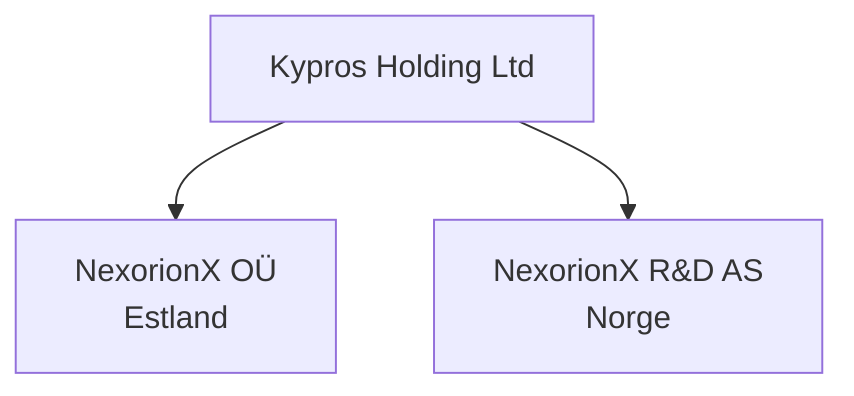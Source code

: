 graph TD
    KY[Kypros Holding Ltd]
    EE[NexorionX OÜ\nEstland]
    NO[NexorionX R&D AS\nNorge]

    KY --> EE
    KY --> NO
